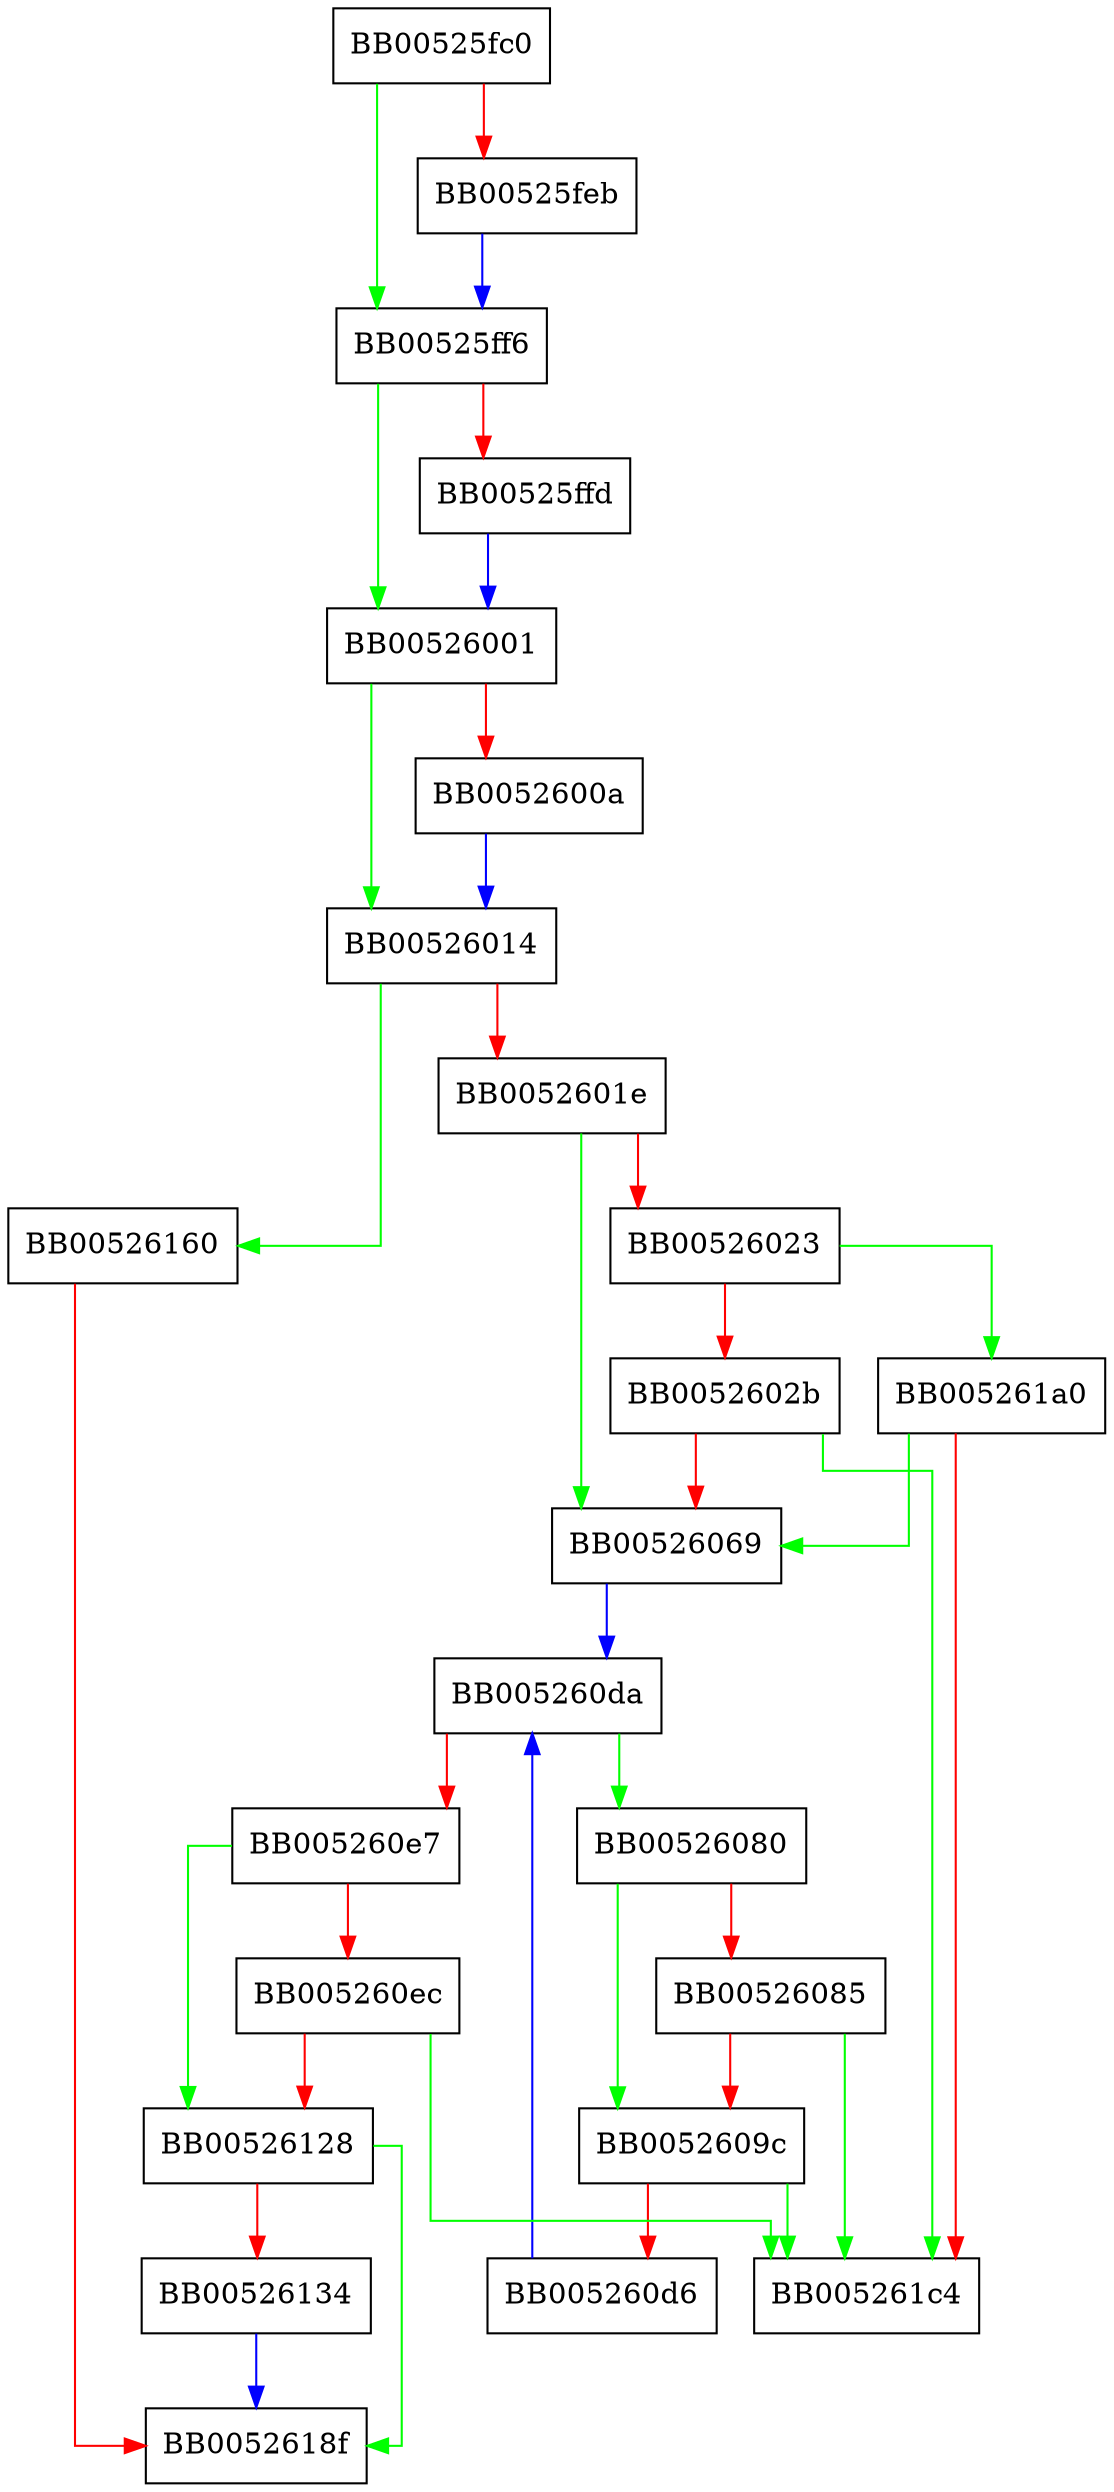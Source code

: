 digraph asn1_template_print_ctx {
  node [shape="box"];
  graph [splines=ortho];
  BB00525fc0 -> BB00525ff6 [color="green"];
  BB00525fc0 -> BB00525feb [color="red"];
  BB00525feb -> BB00525ff6 [color="blue"];
  BB00525ff6 -> BB00526001 [color="green"];
  BB00525ff6 -> BB00525ffd [color="red"];
  BB00525ffd -> BB00526001 [color="blue"];
  BB00526001 -> BB00526014 [color="green"];
  BB00526001 -> BB0052600a [color="red"];
  BB0052600a -> BB00526014 [color="blue"];
  BB00526014 -> BB00526160 [color="green"];
  BB00526014 -> BB0052601e [color="red"];
  BB0052601e -> BB00526069 [color="green"];
  BB0052601e -> BB00526023 [color="red"];
  BB00526023 -> BB005261a0 [color="green"];
  BB00526023 -> BB0052602b [color="red"];
  BB0052602b -> BB005261c4 [color="green"];
  BB0052602b -> BB00526069 [color="red"];
  BB00526069 -> BB005260da [color="blue"];
  BB00526080 -> BB0052609c [color="green"];
  BB00526080 -> BB00526085 [color="red"];
  BB00526085 -> BB005261c4 [color="green"];
  BB00526085 -> BB0052609c [color="red"];
  BB0052609c -> BB005261c4 [color="green"];
  BB0052609c -> BB005260d6 [color="red"];
  BB005260d6 -> BB005260da [color="blue"];
  BB005260da -> BB00526080 [color="green"];
  BB005260da -> BB005260e7 [color="red"];
  BB005260e7 -> BB00526128 [color="green"];
  BB005260e7 -> BB005260ec [color="red"];
  BB005260ec -> BB005261c4 [color="green"];
  BB005260ec -> BB00526128 [color="red"];
  BB00526128 -> BB0052618f [color="green"];
  BB00526128 -> BB00526134 [color="red"];
  BB00526134 -> BB0052618f [color="blue"];
  BB00526160 -> BB0052618f [color="red"];
  BB005261a0 -> BB00526069 [color="green"];
  BB005261a0 -> BB005261c4 [color="red"];
}